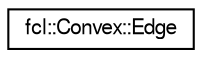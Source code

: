 digraph "Graphical Class Hierarchy"
{
  edge [fontname="FreeSans",fontsize="10",labelfontname="FreeSans",labelfontsize="10"];
  node [fontname="FreeSans",fontsize="10",shape=record];
  rankdir="LR";
  Node1 [label="fcl::Convex::Edge",height=0.2,width=0.4,color="black", fillcolor="white", style="filled",URL="$a00049.html"];
}
